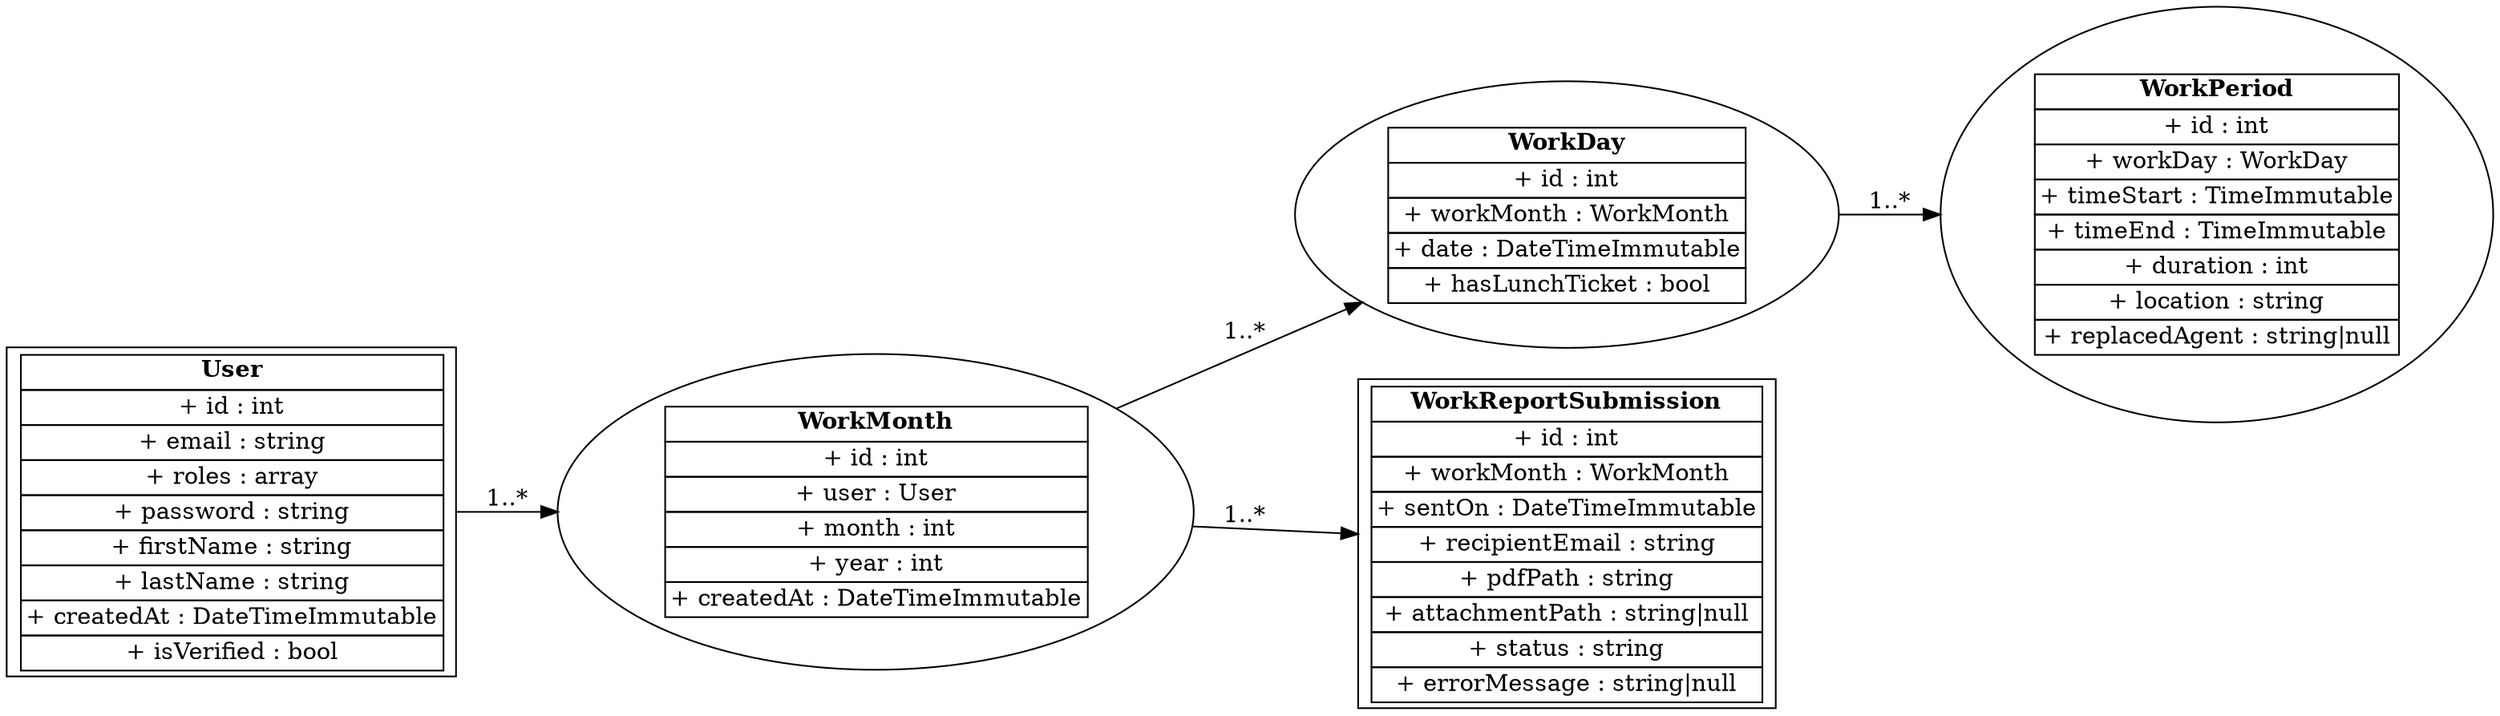 // UML - TimeBoard
digraph {
	fontsize=12 rankdir=LR
	User [label=<<TABLE BORDER="0" CELLBORDER="1" CELLSPACING="0">
<TR><TD COLSPAN="2"><B>User</B></TD></TR>
<TR><TD>+ id : int</TD></TR>
<TR><TD>+ email : string</TD></TR>
<TR><TD>+ roles : array</TD></TR>
<TR><TD>+ password : string</TD></TR>
<TR><TD>+ firstName : string</TD></TR>
<TR><TD>+ lastName : string</TD></TR>
<TR><TD>+ createdAt : DateTimeImmutable</TD></TR>
<TR><TD>+ isVerified : bool</TD></TR>
</TABLE>> shape=record]
	WorkMonth [label=<<TABLE BORDER="0" CELLBORDER="1" CELLSPACING="0">
<TR><TD COLSPAN="2"><B>WorkMonth</B></TD></TR>
<TR><TD>+ id : int</TD></TR>
<TR><TD>+ user : User</TD></TR>
<TR><TD>+ month : int</TD></TR>
<TR><TD>+ year : int</TD></TR>
<TR><TD>+ createdAt : DateTimeImmutable</TD></TR>
</TABLE>>]
	WorkDay [label=<<TABLE BORDER="0" CELLBORDER="1" CELLSPACING="0">
<TR><TD COLSPAN="2"><B>WorkDay</B></TD></TR>
<TR><TD>+ id : int</TD></TR>
<TR><TD>+ workMonth : WorkMonth</TD></TR>
<TR><TD>+ date : DateTimeImmutable</TD></TR>
<TR><TD>+ hasLunchTicket : bool</TD></TR>
</TABLE>>]
	WorkPeriod [label=<<TABLE BORDER="0" CELLBORDER="1" CELLSPACING="0">
<TR><TD COLSPAN="2"><B>WorkPeriod</B></TD></TR>
<TR><TD>+ id : int</TD></TR>
<TR><TD>+ workDay : WorkDay</TD></TR>
<TR><TD>+ timeStart : TimeImmutable</TD></TR>
<TR><TD>+ timeEnd : TimeImmutable</TD></TR>
<TR><TD>+ duration : int</TD></TR>
<TR><TD>+ location : string</TD></TR>
<TR><TD>+ replacedAgent : string&#124;null</TD></TR>
</TABLE>>]
	WorkReportSubmission [label=<<TABLE BORDER="0" CELLBORDER="1" CELLSPACING="0">
<TR><TD COLSPAN="2"><B>WorkReportSubmission</B></TD></TR>
<TR><TD>+ id : int</TD></TR>
<TR><TD>+ workMonth : WorkMonth</TD></TR>
<TR><TD>+ sentOn : DateTimeImmutable</TD></TR>
<TR><TD>+ recipientEmail : string</TD></TR>
<TR><TD>+ pdfPath : string</TD></TR>
<TR><TD>+ attachmentPath : string&#124;null</TD></TR>
<TR><TD>+ status : string</TD></TR>
<TR><TD>+ errorMessage : string&#124;null</TD></TR>
</TABLE>> shape=record]
	User -> WorkMonth [label="1..*"]
	WorkMonth -> WorkDay [label="1..*"]
	WorkDay -> WorkPeriod [label="1..*"]
	WorkMonth -> WorkReportSubmission [label="1..*"]
}
